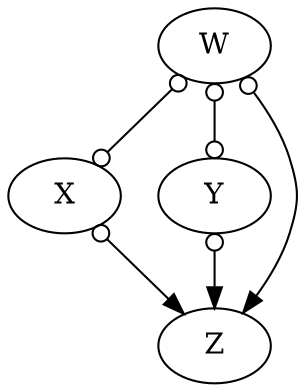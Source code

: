 digraph graphname {node [shape = oval];
W [label= W ]
X [label= X ]
Y [label= Y ]
Z [label= Z ]
W -> X [color=black, dir=both,arrowhead=odot, arrowtail=odot];
W -> Y [color=black, dir=both,arrowhead=odot, arrowtail=odot];
W -> Z [color=black, dir=both,arrowhead=normal, arrowtail=odot];
X -> Z [color=black, dir=both,arrowhead=normal, arrowtail=odot];
Y -> Z [color=black, dir=both,arrowhead=normal, arrowtail=odot];
}
